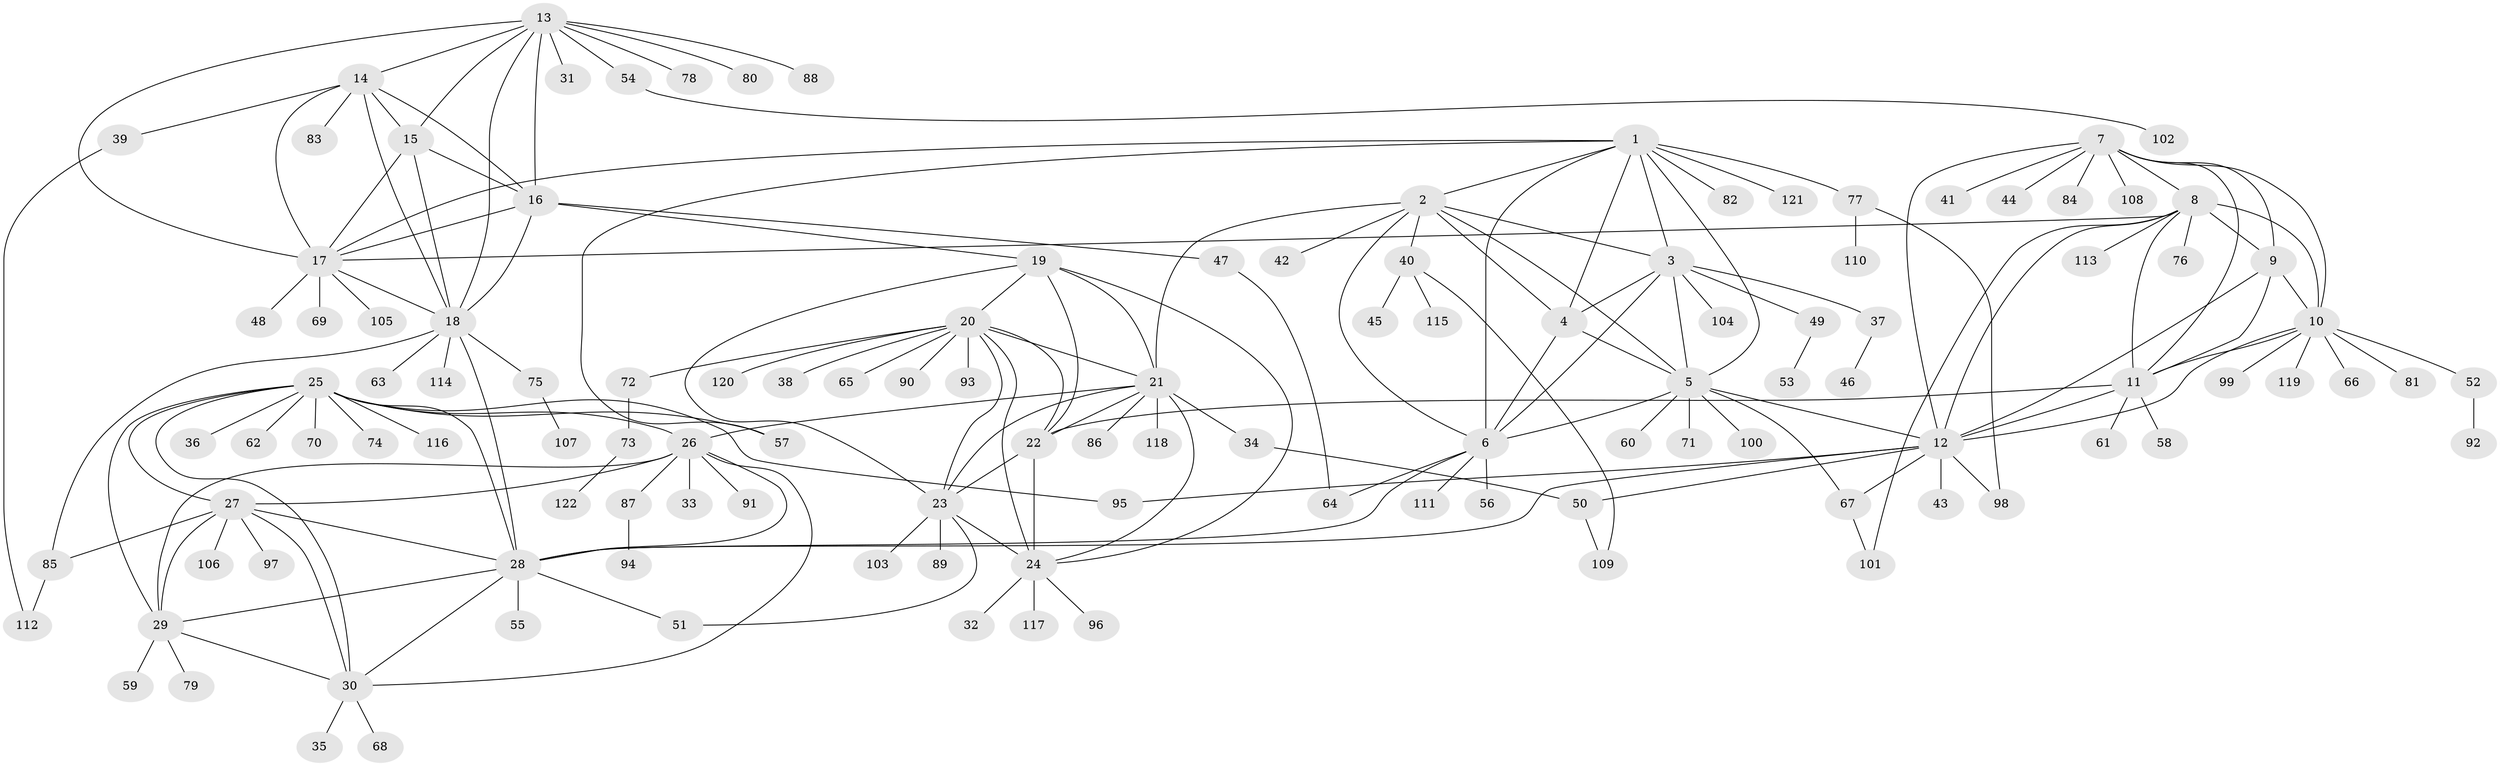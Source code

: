 // coarse degree distribution, {9: 0.06756756756756757, 7: 0.08108108108108109, 5: 0.06756756756756757, 8: 0.0945945945945946, 11: 0.013513513513513514, 6: 0.04054054054054054, 4: 0.013513513513513514, 1: 0.44594594594594594, 2: 0.12162162162162163, 3: 0.05405405405405406}
// Generated by graph-tools (version 1.1) at 2025/52/03/04/25 22:52:23]
// undirected, 122 vertices, 188 edges
graph export_dot {
  node [color=gray90,style=filled];
  1;
  2;
  3;
  4;
  5;
  6;
  7;
  8;
  9;
  10;
  11;
  12;
  13;
  14;
  15;
  16;
  17;
  18;
  19;
  20;
  21;
  22;
  23;
  24;
  25;
  26;
  27;
  28;
  29;
  30;
  31;
  32;
  33;
  34;
  35;
  36;
  37;
  38;
  39;
  40;
  41;
  42;
  43;
  44;
  45;
  46;
  47;
  48;
  49;
  50;
  51;
  52;
  53;
  54;
  55;
  56;
  57;
  58;
  59;
  60;
  61;
  62;
  63;
  64;
  65;
  66;
  67;
  68;
  69;
  70;
  71;
  72;
  73;
  74;
  75;
  76;
  77;
  78;
  79;
  80;
  81;
  82;
  83;
  84;
  85;
  86;
  87;
  88;
  89;
  90;
  91;
  92;
  93;
  94;
  95;
  96;
  97;
  98;
  99;
  100;
  101;
  102;
  103;
  104;
  105;
  106;
  107;
  108;
  109;
  110;
  111;
  112;
  113;
  114;
  115;
  116;
  117;
  118;
  119;
  120;
  121;
  122;
  1 -- 2;
  1 -- 3;
  1 -- 4;
  1 -- 5;
  1 -- 6;
  1 -- 17;
  1 -- 57;
  1 -- 77;
  1 -- 82;
  1 -- 121;
  2 -- 3;
  2 -- 4;
  2 -- 5;
  2 -- 6;
  2 -- 21;
  2 -- 40;
  2 -- 42;
  3 -- 4;
  3 -- 5;
  3 -- 6;
  3 -- 37;
  3 -- 49;
  3 -- 104;
  4 -- 5;
  4 -- 6;
  5 -- 6;
  5 -- 12;
  5 -- 60;
  5 -- 67;
  5 -- 71;
  5 -- 100;
  6 -- 28;
  6 -- 56;
  6 -- 64;
  6 -- 111;
  7 -- 8;
  7 -- 9;
  7 -- 10;
  7 -- 11;
  7 -- 12;
  7 -- 41;
  7 -- 44;
  7 -- 84;
  7 -- 108;
  8 -- 9;
  8 -- 10;
  8 -- 11;
  8 -- 12;
  8 -- 17;
  8 -- 76;
  8 -- 101;
  8 -- 113;
  9 -- 10;
  9 -- 11;
  9 -- 12;
  10 -- 11;
  10 -- 12;
  10 -- 52;
  10 -- 66;
  10 -- 81;
  10 -- 99;
  10 -- 119;
  11 -- 12;
  11 -- 22;
  11 -- 58;
  11 -- 61;
  12 -- 28;
  12 -- 43;
  12 -- 50;
  12 -- 67;
  12 -- 95;
  12 -- 98;
  13 -- 14;
  13 -- 15;
  13 -- 16;
  13 -- 17;
  13 -- 18;
  13 -- 31;
  13 -- 54;
  13 -- 78;
  13 -- 80;
  13 -- 88;
  14 -- 15;
  14 -- 16;
  14 -- 17;
  14 -- 18;
  14 -- 39;
  14 -- 83;
  15 -- 16;
  15 -- 17;
  15 -- 18;
  16 -- 17;
  16 -- 18;
  16 -- 19;
  16 -- 47;
  17 -- 18;
  17 -- 48;
  17 -- 69;
  17 -- 105;
  18 -- 28;
  18 -- 63;
  18 -- 75;
  18 -- 85;
  18 -- 114;
  19 -- 20;
  19 -- 21;
  19 -- 22;
  19 -- 23;
  19 -- 24;
  20 -- 21;
  20 -- 22;
  20 -- 23;
  20 -- 24;
  20 -- 38;
  20 -- 65;
  20 -- 72;
  20 -- 90;
  20 -- 93;
  20 -- 120;
  21 -- 22;
  21 -- 23;
  21 -- 24;
  21 -- 26;
  21 -- 34;
  21 -- 86;
  21 -- 118;
  22 -- 23;
  22 -- 24;
  23 -- 24;
  23 -- 51;
  23 -- 89;
  23 -- 103;
  24 -- 32;
  24 -- 96;
  24 -- 117;
  25 -- 26;
  25 -- 27;
  25 -- 28;
  25 -- 29;
  25 -- 30;
  25 -- 36;
  25 -- 57;
  25 -- 62;
  25 -- 70;
  25 -- 74;
  25 -- 95;
  25 -- 116;
  26 -- 27;
  26 -- 28;
  26 -- 29;
  26 -- 30;
  26 -- 33;
  26 -- 87;
  26 -- 91;
  27 -- 28;
  27 -- 29;
  27 -- 30;
  27 -- 85;
  27 -- 97;
  27 -- 106;
  28 -- 29;
  28 -- 30;
  28 -- 51;
  28 -- 55;
  29 -- 30;
  29 -- 59;
  29 -- 79;
  30 -- 35;
  30 -- 68;
  34 -- 50;
  37 -- 46;
  39 -- 112;
  40 -- 45;
  40 -- 109;
  40 -- 115;
  47 -- 64;
  49 -- 53;
  50 -- 109;
  52 -- 92;
  54 -- 102;
  67 -- 101;
  72 -- 73;
  73 -- 122;
  75 -- 107;
  77 -- 98;
  77 -- 110;
  85 -- 112;
  87 -- 94;
}

